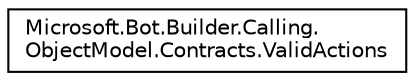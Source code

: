 digraph "Graphical Class Hierarchy"
{
  edge [fontname="Helvetica",fontsize="10",labelfontname="Helvetica",labelfontsize="10"];
  node [fontname="Helvetica",fontsize="10",shape=record];
  rankdir="LR";
  Node1 [label="Microsoft.Bot.Builder.Calling.\lObjectModel.Contracts.ValidActions",height=0.2,width=0.4,color="black", fillcolor="white", style="filled",URL="$de/d95/class_microsoft_1_1_bot_1_1_builder_1_1_calling_1_1_object_model_1_1_contracts_1_1_valid_actions.html",tooltip="This is a helper class for validating actions specified by customers "];
}
